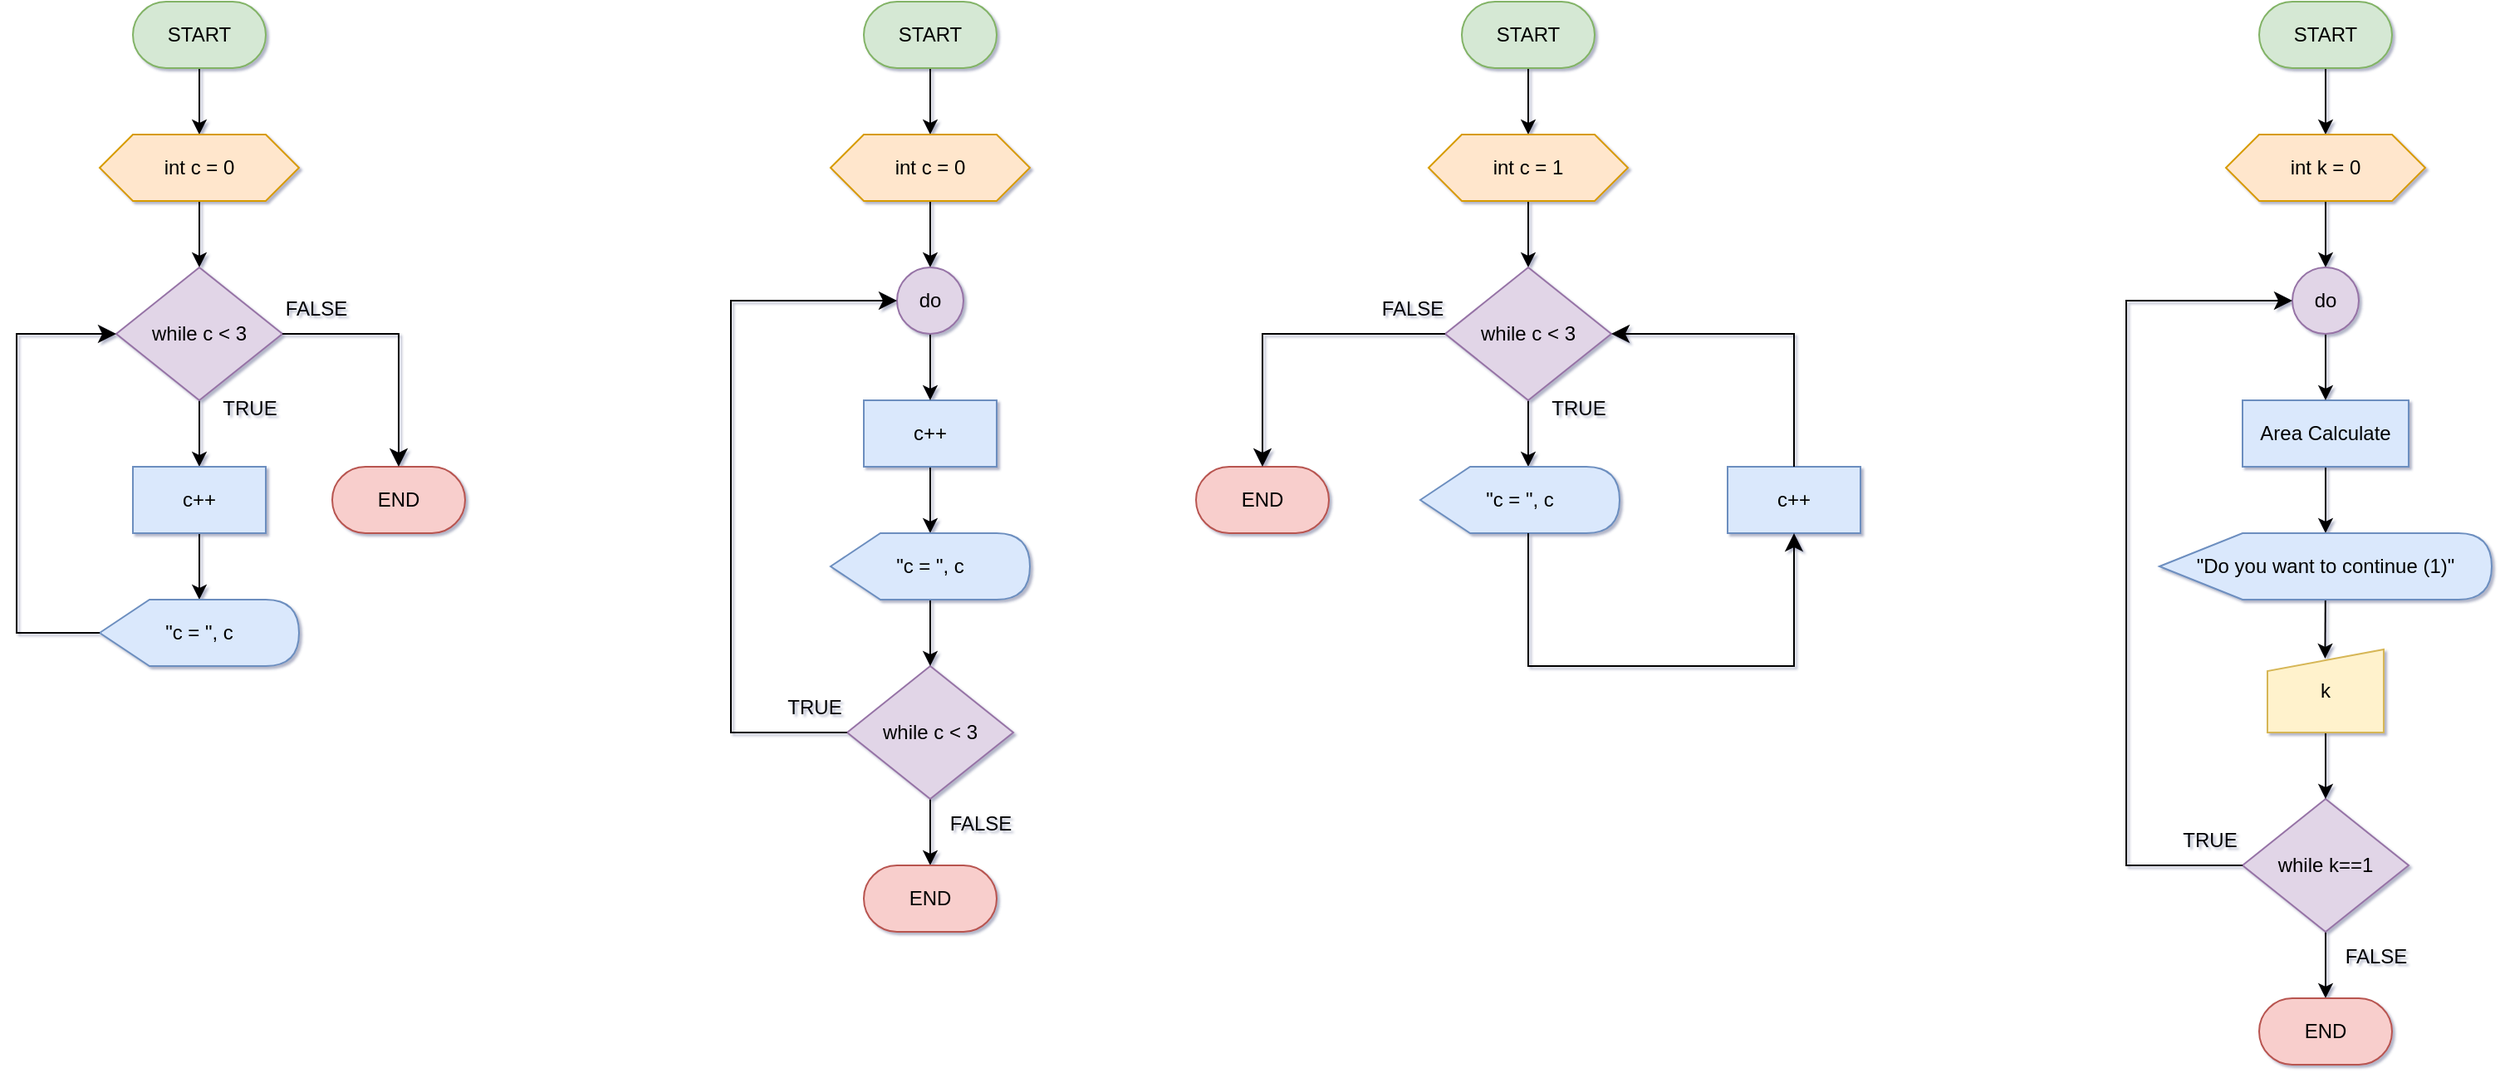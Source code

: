 <mxfile>
    <diagram id="Rfl4G5B4GEtifw0NI2e1" name="Page-1">
        <mxGraphModel dx="640" dy="471" grid="1" gridSize="10" guides="1" tooltips="1" connect="1" arrows="1" fold="1" page="1" pageScale="1" pageWidth="2200" pageHeight="2000" background="#ffffff" math="0" shadow="1">
            <root>
                <mxCell id="0"/>
                <mxCell id="1" parent="0"/>
                <mxCell id="6" style="edgeStyle=none;html=1;entryX=0.5;entryY=0;entryDx=0;entryDy=0;fontColor=#000000;strokeColor=#000000;" edge="1" parent="1" source="2" target="5">
                    <mxGeometry relative="1" as="geometry"/>
                </mxCell>
                <mxCell id="2" value="&lt;font color=&quot;#000000&quot;&gt;START&lt;/font&gt;" style="rounded=1;whiteSpace=wrap;html=1;fillColor=#d5e8d4;strokeColor=#82b366;arcSize=50;" vertex="1" parent="1">
                    <mxGeometry x="200" y="80" width="80" height="40" as="geometry"/>
                </mxCell>
                <mxCell id="14" style="edgeStyle=none;html=1;entryX=0.5;entryY=0;entryDx=0;entryDy=0;strokeColor=#000000;fontColor=#000000;" edge="1" parent="1" source="5" target="7">
                    <mxGeometry relative="1" as="geometry"/>
                </mxCell>
                <mxCell id="5" value="&lt;font color=&quot;#000000&quot;&gt;int c = 0&lt;/font&gt;" style="shape=hexagon;perimeter=hexagonPerimeter2;whiteSpace=wrap;html=1;fixedSize=1;fillColor=#ffe6cc;strokeColor=#d79b00;" vertex="1" parent="1">
                    <mxGeometry x="180" y="160" width="120" height="40" as="geometry"/>
                </mxCell>
                <mxCell id="15" style="edgeStyle=none;html=1;entryX=0.5;entryY=0;entryDx=0;entryDy=0;strokeColor=#000000;fontColor=#000000;" edge="1" parent="1" source="7" target="8">
                    <mxGeometry relative="1" as="geometry"/>
                </mxCell>
                <mxCell id="7" value="&lt;font color=&quot;#000000&quot;&gt;while c &amp;lt; 3&lt;/font&gt;" style="rhombus;whiteSpace=wrap;html=1;fillColor=#e1d5e7;strokeColor=#9673a6;" vertex="1" parent="1">
                    <mxGeometry x="190" y="240" width="100" height="80" as="geometry"/>
                </mxCell>
                <mxCell id="17" style="edgeStyle=none;html=1;strokeColor=#000000;fontColor=#000000;" edge="1" parent="1" source="8" target="9">
                    <mxGeometry relative="1" as="geometry"/>
                </mxCell>
                <mxCell id="8" value="&lt;font color=&quot;#000000&quot;&gt;c++&lt;/font&gt;" style="rounded=0;whiteSpace=wrap;html=1;fillColor=#dae8fc;strokeColor=#6c8ebf;" vertex="1" parent="1">
                    <mxGeometry x="200" y="360" width="80" height="40" as="geometry"/>
                </mxCell>
                <mxCell id="9" value="&lt;font color=&quot;#000000&quot;&gt;&quot;c = &quot;, c&lt;/font&gt;" style="shape=display;whiteSpace=wrap;html=1;fillColor=#dae8fc;strokeColor=#6c8ebf;" vertex="1" parent="1">
                    <mxGeometry x="180" y="440" width="120" height="40" as="geometry"/>
                </mxCell>
                <mxCell id="11" value="&lt;font color=&quot;#000000&quot;&gt;END&lt;/font&gt;" style="rounded=1;whiteSpace=wrap;html=1;fillColor=#f8cecc;strokeColor=#b85450;arcSize=50;" vertex="1" parent="1">
                    <mxGeometry x="320" y="360" width="80" height="40" as="geometry"/>
                </mxCell>
                <mxCell id="13" value="" style="edgeStyle=segmentEdgeStyle;endArrow=classic;html=1;curved=0;rounded=0;endSize=8;startSize=8;strokeColor=#000000;fontColor=#000000;entryX=0.5;entryY=0;entryDx=0;entryDy=0;exitX=1;exitY=0.5;exitDx=0;exitDy=0;" edge="1" parent="1" source="7" target="11">
                    <mxGeometry width="50" height="50" relative="1" as="geometry">
                        <mxPoint x="400" y="320" as="sourcePoint"/>
                        <mxPoint x="290" y="370" as="targetPoint"/>
                    </mxGeometry>
                </mxCell>
                <mxCell id="19" value="" style="edgeStyle=segmentEdgeStyle;endArrow=classic;html=1;curved=0;rounded=0;endSize=8;startSize=8;strokeColor=#000000;fontColor=#000000;exitX=0;exitY=0.5;exitDx=0;exitDy=0;exitPerimeter=0;entryX=0;entryY=0.5;entryDx=0;entryDy=0;" edge="1" parent="1" source="9" target="7">
                    <mxGeometry width="50" height="50" relative="1" as="geometry">
                        <mxPoint x="260" y="340" as="sourcePoint"/>
                        <mxPoint x="140" y="280" as="targetPoint"/>
                        <Array as="points">
                            <mxPoint x="130" y="460"/>
                            <mxPoint x="130" y="280"/>
                        </Array>
                    </mxGeometry>
                </mxCell>
                <mxCell id="20" style="edgeStyle=none;html=1;entryX=0.5;entryY=0;entryDx=0;entryDy=0;fontColor=#000000;strokeColor=#000000;" edge="1" parent="1" source="21" target="23">
                    <mxGeometry relative="1" as="geometry"/>
                </mxCell>
                <mxCell id="21" value="&lt;font color=&quot;#000000&quot;&gt;START&lt;/font&gt;" style="rounded=1;whiteSpace=wrap;html=1;fillColor=#d5e8d4;strokeColor=#82b366;arcSize=50;" vertex="1" parent="1">
                    <mxGeometry x="640" y="80" width="80" height="40" as="geometry"/>
                </mxCell>
                <mxCell id="33" style="edgeStyle=none;html=1;entryX=0.5;entryY=0;entryDx=0;entryDy=0;strokeColor=#000000;fontColor=#000000;" edge="1" parent="1" source="23" target="32">
                    <mxGeometry relative="1" as="geometry"/>
                </mxCell>
                <mxCell id="23" value="&lt;font color=&quot;#000000&quot;&gt;int c = 0&lt;/font&gt;" style="shape=hexagon;perimeter=hexagonPerimeter2;whiteSpace=wrap;html=1;fixedSize=1;fillColor=#ffe6cc;strokeColor=#d79b00;" vertex="1" parent="1">
                    <mxGeometry x="620" y="160" width="120" height="40" as="geometry"/>
                </mxCell>
                <mxCell id="34" style="edgeStyle=none;html=1;entryX=0.5;entryY=0;entryDx=0;entryDy=0;strokeColor=#000000;fontColor=#000000;" edge="1" parent="1" source="25" target="29">
                    <mxGeometry relative="1" as="geometry"/>
                </mxCell>
                <mxCell id="25" value="&lt;font color=&quot;#000000&quot;&gt;while c &amp;lt; 3&lt;/font&gt;" style="rhombus;whiteSpace=wrap;html=1;fillColor=#e1d5e7;strokeColor=#9673a6;" vertex="1" parent="1">
                    <mxGeometry x="630" y="480" width="100" height="80" as="geometry"/>
                </mxCell>
                <mxCell id="37" style="edgeStyle=none;html=1;strokeColor=#000000;fontColor=#000000;" edge="1" parent="1" source="27" target="28">
                    <mxGeometry relative="1" as="geometry"/>
                </mxCell>
                <mxCell id="27" value="&lt;font color=&quot;#000000&quot;&gt;c++&lt;/font&gt;" style="rounded=0;whiteSpace=wrap;html=1;fillColor=#dae8fc;strokeColor=#6c8ebf;" vertex="1" parent="1">
                    <mxGeometry x="640" y="320" width="80" height="40" as="geometry"/>
                </mxCell>
                <mxCell id="35" style="edgeStyle=none;html=1;entryX=0.5;entryY=0;entryDx=0;entryDy=0;strokeColor=#000000;fontColor=#000000;" edge="1" parent="1" source="28" target="25">
                    <mxGeometry relative="1" as="geometry"/>
                </mxCell>
                <mxCell id="28" value="&lt;font color=&quot;#000000&quot;&gt;&quot;c = &quot;, c&lt;/font&gt;" style="shape=display;whiteSpace=wrap;html=1;fillColor=#dae8fc;strokeColor=#6c8ebf;" vertex="1" parent="1">
                    <mxGeometry x="620" y="400" width="120" height="40" as="geometry"/>
                </mxCell>
                <mxCell id="29" value="&lt;font color=&quot;#000000&quot;&gt;END&lt;/font&gt;" style="rounded=1;whiteSpace=wrap;html=1;fillColor=#f8cecc;strokeColor=#b85450;arcSize=50;" vertex="1" parent="1">
                    <mxGeometry x="640" y="600" width="80" height="40" as="geometry"/>
                </mxCell>
                <mxCell id="38" style="edgeStyle=none;html=1;entryX=0.5;entryY=0;entryDx=0;entryDy=0;strokeColor=#000000;fontColor=#000000;" edge="1" parent="1" source="32" target="27">
                    <mxGeometry relative="1" as="geometry"/>
                </mxCell>
                <mxCell id="32" value="&lt;font color=&quot;#000000&quot;&gt;do&lt;/font&gt;" style="ellipse;whiteSpace=wrap;html=1;aspect=fixed;fillColor=#e1d5e7;strokeColor=#9673a6;" vertex="1" parent="1">
                    <mxGeometry x="660" y="240" width="40" height="40" as="geometry"/>
                </mxCell>
                <mxCell id="39" value="" style="edgeStyle=segmentEdgeStyle;endArrow=classic;html=1;curved=0;rounded=0;endSize=8;startSize=8;strokeColor=#000000;fontColor=#000000;exitX=0;exitY=0.5;exitDx=0;exitDy=0;entryX=0;entryY=0.5;entryDx=0;entryDy=0;" edge="1" parent="1" source="25" target="32">
                    <mxGeometry width="50" height="50" relative="1" as="geometry">
                        <mxPoint x="670" y="450" as="sourcePoint"/>
                        <mxPoint x="720" y="400" as="targetPoint"/>
                        <Array as="points">
                            <mxPoint x="560" y="520"/>
                            <mxPoint x="560" y="260"/>
                        </Array>
                    </mxGeometry>
                </mxCell>
                <mxCell id="40" value="TRUE" style="text;html=1;align=center;verticalAlign=middle;resizable=0;points=[];autosize=1;strokeColor=none;fillColor=none;fontColor=#000000;" vertex="1" parent="1">
                    <mxGeometry x="580" y="490" width="60" height="30" as="geometry"/>
                </mxCell>
                <mxCell id="41" value="FALSE" style="text;html=1;align=center;verticalAlign=middle;resizable=0;points=[];autosize=1;strokeColor=none;fillColor=none;fontColor=#000000;" vertex="1" parent="1">
                    <mxGeometry x="680" y="560" width="60" height="30" as="geometry"/>
                </mxCell>
                <mxCell id="42" value="TRUE" style="text;html=1;align=center;verticalAlign=middle;resizable=0;points=[];autosize=1;strokeColor=none;fillColor=none;fontColor=#000000;" vertex="1" parent="1">
                    <mxGeometry x="240" y="310" width="60" height="30" as="geometry"/>
                </mxCell>
                <mxCell id="43" value="FALSE" style="text;html=1;align=center;verticalAlign=middle;resizable=0;points=[];autosize=1;strokeColor=none;fillColor=none;fontColor=#000000;" vertex="1" parent="1">
                    <mxGeometry x="280" y="250" width="60" height="30" as="geometry"/>
                </mxCell>
                <mxCell id="45" style="edgeStyle=none;html=1;entryX=0.5;entryY=0;entryDx=0;entryDy=0;fontColor=#000000;strokeColor=#000000;" edge="1" parent="1" source="46" target="48">
                    <mxGeometry relative="1" as="geometry"/>
                </mxCell>
                <mxCell id="46" value="&lt;font color=&quot;#000000&quot;&gt;START&lt;/font&gt;" style="rounded=1;whiteSpace=wrap;html=1;fillColor=#d5e8d4;strokeColor=#82b366;arcSize=50;" vertex="1" parent="1">
                    <mxGeometry x="1000" y="80" width="80" height="40" as="geometry"/>
                </mxCell>
                <mxCell id="47" style="edgeStyle=none;html=1;entryX=0.5;entryY=0;entryDx=0;entryDy=0;strokeColor=#000000;fontColor=#000000;" edge="1" parent="1" source="48">
                    <mxGeometry relative="1" as="geometry">
                        <mxPoint x="1040" y="240" as="targetPoint"/>
                    </mxGeometry>
                </mxCell>
                <mxCell id="48" value="&lt;font color=&quot;#000000&quot;&gt;int c = 1&lt;/font&gt;" style="shape=hexagon;perimeter=hexagonPerimeter2;whiteSpace=wrap;html=1;fixedSize=1;fillColor=#ffe6cc;strokeColor=#d79b00;" vertex="1" parent="1">
                    <mxGeometry x="980" y="160" width="120" height="40" as="geometry"/>
                </mxCell>
                <mxCell id="68" style="edgeStyle=none;html=1;entryX=0;entryY=0;entryDx=65;entryDy=0;entryPerimeter=0;strokeColor=#000000;fontColor=#000000;" edge="1" parent="1" source="50" target="54">
                    <mxGeometry relative="1" as="geometry"/>
                </mxCell>
                <mxCell id="50" value="&lt;font color=&quot;#000000&quot;&gt;while c &amp;lt; 3&lt;/font&gt;" style="rhombus;whiteSpace=wrap;html=1;fillColor=#e1d5e7;strokeColor=#9673a6;" vertex="1" parent="1">
                    <mxGeometry x="990" y="240" width="100" height="80" as="geometry"/>
                </mxCell>
                <mxCell id="52" value="&lt;font color=&quot;#000000&quot;&gt;c++&lt;/font&gt;" style="rounded=0;whiteSpace=wrap;html=1;fillColor=#dae8fc;strokeColor=#6c8ebf;" vertex="1" parent="1">
                    <mxGeometry x="1160" y="360" width="80" height="40" as="geometry"/>
                </mxCell>
                <mxCell id="54" value="&lt;font color=&quot;#000000&quot;&gt;&quot;c = &quot;, c&lt;/font&gt;" style="shape=display;whiteSpace=wrap;html=1;fillColor=#dae8fc;strokeColor=#6c8ebf;" vertex="1" parent="1">
                    <mxGeometry x="975" y="360" width="120" height="40" as="geometry"/>
                </mxCell>
                <mxCell id="55" value="&lt;font color=&quot;#000000&quot;&gt;END&lt;/font&gt;" style="rounded=1;whiteSpace=wrap;html=1;fillColor=#f8cecc;strokeColor=#b85450;arcSize=50;" vertex="1" parent="1">
                    <mxGeometry x="840" y="360" width="80" height="40" as="geometry"/>
                </mxCell>
                <mxCell id="59" value="TRUE" style="text;html=1;align=center;verticalAlign=middle;resizable=0;points=[];autosize=1;strokeColor=none;fillColor=none;fontColor=#000000;" vertex="1" parent="1">
                    <mxGeometry x="1040" y="310" width="60" height="30" as="geometry"/>
                </mxCell>
                <mxCell id="60" value="FALSE" style="text;html=1;align=center;verticalAlign=middle;resizable=0;points=[];autosize=1;strokeColor=none;fillColor=none;fontColor=#000000;" vertex="1" parent="1">
                    <mxGeometry x="940" y="250" width="60" height="30" as="geometry"/>
                </mxCell>
                <mxCell id="63" value="" style="edgeStyle=segmentEdgeStyle;endArrow=classic;html=1;curved=0;rounded=0;endSize=8;startSize=8;strokeColor=#000000;fontColor=#000000;entryX=0.5;entryY=0;entryDx=0;entryDy=0;" edge="1" parent="1" source="50" target="55">
                    <mxGeometry width="50" height="50" relative="1" as="geometry">
                        <mxPoint x="960" y="420" as="sourcePoint"/>
                        <mxPoint x="1010" y="370" as="targetPoint"/>
                    </mxGeometry>
                </mxCell>
                <mxCell id="64" value="" style="edgeStyle=segmentEdgeStyle;endArrow=classic;html=1;curved=0;rounded=0;endSize=8;startSize=8;strokeColor=#000000;fontColor=#000000;exitX=0.5;exitY=0;exitDx=0;exitDy=0;entryX=1;entryY=0.5;entryDx=0;entryDy=0;" edge="1" parent="1" source="52" target="50">
                    <mxGeometry width="50" height="50" relative="1" as="geometry">
                        <mxPoint x="1070" y="430" as="sourcePoint"/>
                        <mxPoint x="1120" y="380" as="targetPoint"/>
                        <Array as="points">
                            <mxPoint x="1200" y="280"/>
                        </Array>
                    </mxGeometry>
                </mxCell>
                <mxCell id="69" value="" style="edgeStyle=segmentEdgeStyle;endArrow=classic;html=1;curved=0;rounded=0;endSize=8;startSize=8;strokeColor=#000000;fontColor=#000000;entryX=0.5;entryY=1;entryDx=0;entryDy=0;exitX=0;exitY=0;exitDx=65;exitDy=40;exitPerimeter=0;" edge="1" parent="1" source="54" target="52">
                    <mxGeometry width="50" height="50" relative="1" as="geometry">
                        <mxPoint x="1060" y="470" as="sourcePoint"/>
                        <mxPoint x="1110" y="420" as="targetPoint"/>
                        <Array as="points">
                            <mxPoint x="1040" y="480"/>
                            <mxPoint x="1200" y="480"/>
                        </Array>
                    </mxGeometry>
                </mxCell>
                <mxCell id="70" style="edgeStyle=none;html=1;entryX=0.5;entryY=0;entryDx=0;entryDy=0;fontColor=#000000;strokeColor=#000000;" edge="1" parent="1" source="71" target="73">
                    <mxGeometry relative="1" as="geometry"/>
                </mxCell>
                <mxCell id="71" value="&lt;font color=&quot;#000000&quot;&gt;START&lt;/font&gt;" style="rounded=1;whiteSpace=wrap;html=1;fillColor=#d5e8d4;strokeColor=#82b366;arcSize=50;" vertex="1" parent="1">
                    <mxGeometry x="1480" y="80" width="80" height="40" as="geometry"/>
                </mxCell>
                <mxCell id="72" style="edgeStyle=none;html=1;entryX=0.5;entryY=0;entryDx=0;entryDy=0;strokeColor=#000000;fontColor=#000000;" edge="1" parent="1" source="73" target="82">
                    <mxGeometry relative="1" as="geometry"/>
                </mxCell>
                <mxCell id="73" value="&lt;font color=&quot;#000000&quot;&gt;int k = 0&lt;/font&gt;" style="shape=hexagon;perimeter=hexagonPerimeter2;whiteSpace=wrap;html=1;fixedSize=1;fillColor=#ffe6cc;strokeColor=#d79b00;" vertex="1" parent="1">
                    <mxGeometry x="1460" y="160" width="120" height="40" as="geometry"/>
                </mxCell>
                <mxCell id="74" style="edgeStyle=none;html=1;entryX=0.5;entryY=0;entryDx=0;entryDy=0;strokeColor=#000000;fontColor=#000000;" edge="1" parent="1" source="75" target="80">
                    <mxGeometry relative="1" as="geometry"/>
                </mxCell>
                <mxCell id="75" value="&lt;font color=&quot;#000000&quot;&gt;while k==1&lt;/font&gt;" style="rhombus;whiteSpace=wrap;html=1;fillColor=#e1d5e7;strokeColor=#9673a6;" vertex="1" parent="1">
                    <mxGeometry x="1470" y="560" width="100" height="80" as="geometry"/>
                </mxCell>
                <mxCell id="76" style="edgeStyle=none;html=1;strokeColor=#000000;fontColor=#000000;" edge="1" parent="1" source="77" target="79">
                    <mxGeometry relative="1" as="geometry"/>
                </mxCell>
                <mxCell id="77" value="&lt;font color=&quot;#000000&quot;&gt;Area Calculate&lt;/font&gt;" style="rounded=0;whiteSpace=wrap;html=1;fillColor=#dae8fc;strokeColor=#6c8ebf;" vertex="1" parent="1">
                    <mxGeometry x="1470" y="320" width="100" height="40" as="geometry"/>
                </mxCell>
                <mxCell id="87" style="edgeStyle=none;html=1;entryX=0.496;entryY=0.11;entryDx=0;entryDy=0;entryPerimeter=0;strokeColor=#000000;fontColor=#000000;" edge="1" parent="1" source="79" target="86">
                    <mxGeometry relative="1" as="geometry"/>
                </mxCell>
                <mxCell id="79" value="&lt;font color=&quot;#000000&quot;&gt;&quot;Do you want to continue (1)&quot;&lt;/font&gt;" style="shape=display;whiteSpace=wrap;html=1;fillColor=#dae8fc;strokeColor=#6c8ebf;" vertex="1" parent="1">
                    <mxGeometry x="1420" y="400" width="200" height="40" as="geometry"/>
                </mxCell>
                <mxCell id="80" value="&lt;font color=&quot;#000000&quot;&gt;END&lt;/font&gt;" style="rounded=1;whiteSpace=wrap;html=1;fillColor=#f8cecc;strokeColor=#b85450;arcSize=50;" vertex="1" parent="1">
                    <mxGeometry x="1480" y="680" width="80" height="40" as="geometry"/>
                </mxCell>
                <mxCell id="81" style="edgeStyle=none;html=1;entryX=0.5;entryY=0;entryDx=0;entryDy=0;strokeColor=#000000;fontColor=#000000;" edge="1" parent="1" source="82" target="77">
                    <mxGeometry relative="1" as="geometry"/>
                </mxCell>
                <mxCell id="82" value="&lt;font color=&quot;#000000&quot;&gt;do&lt;/font&gt;" style="ellipse;whiteSpace=wrap;html=1;aspect=fixed;fillColor=#e1d5e7;strokeColor=#9673a6;" vertex="1" parent="1">
                    <mxGeometry x="1500" y="240" width="40" height="40" as="geometry"/>
                </mxCell>
                <mxCell id="83" value="" style="edgeStyle=segmentEdgeStyle;endArrow=classic;html=1;curved=0;rounded=0;endSize=8;startSize=8;strokeColor=#000000;fontColor=#000000;exitX=0;exitY=0.5;exitDx=0;exitDy=0;entryX=0;entryY=0.5;entryDx=0;entryDy=0;" edge="1" parent="1" source="75" target="82">
                    <mxGeometry width="50" height="50" relative="1" as="geometry">
                        <mxPoint x="1510" y="450" as="sourcePoint"/>
                        <mxPoint x="1560" y="400" as="targetPoint"/>
                        <Array as="points">
                            <mxPoint x="1400" y="600"/>
                            <mxPoint x="1400" y="260"/>
                        </Array>
                    </mxGeometry>
                </mxCell>
                <mxCell id="84" value="TRUE" style="text;html=1;align=center;verticalAlign=middle;resizable=0;points=[];autosize=1;strokeColor=none;fillColor=none;fontColor=#000000;" vertex="1" parent="1">
                    <mxGeometry x="1420" y="570" width="60" height="30" as="geometry"/>
                </mxCell>
                <mxCell id="85" value="FALSE" style="text;html=1;align=center;verticalAlign=middle;resizable=0;points=[];autosize=1;strokeColor=none;fillColor=none;fontColor=#000000;" vertex="1" parent="1">
                    <mxGeometry x="1520" y="640" width="60" height="30" as="geometry"/>
                </mxCell>
                <mxCell id="88" style="edgeStyle=none;html=1;entryX=0.5;entryY=0;entryDx=0;entryDy=0;strokeColor=#000000;fontColor=#000000;" edge="1" parent="1" source="86" target="75">
                    <mxGeometry relative="1" as="geometry"/>
                </mxCell>
                <mxCell id="86" value="&lt;font color=&quot;#000000&quot;&gt;k&lt;/font&gt;" style="shape=manualInput;whiteSpace=wrap;html=1;fillColor=#fff2cc;strokeColor=#d6b656;size=13;" vertex="1" parent="1">
                    <mxGeometry x="1485" y="470" width="70" height="50" as="geometry"/>
                </mxCell>
            </root>
        </mxGraphModel>
    </diagram>
</mxfile>